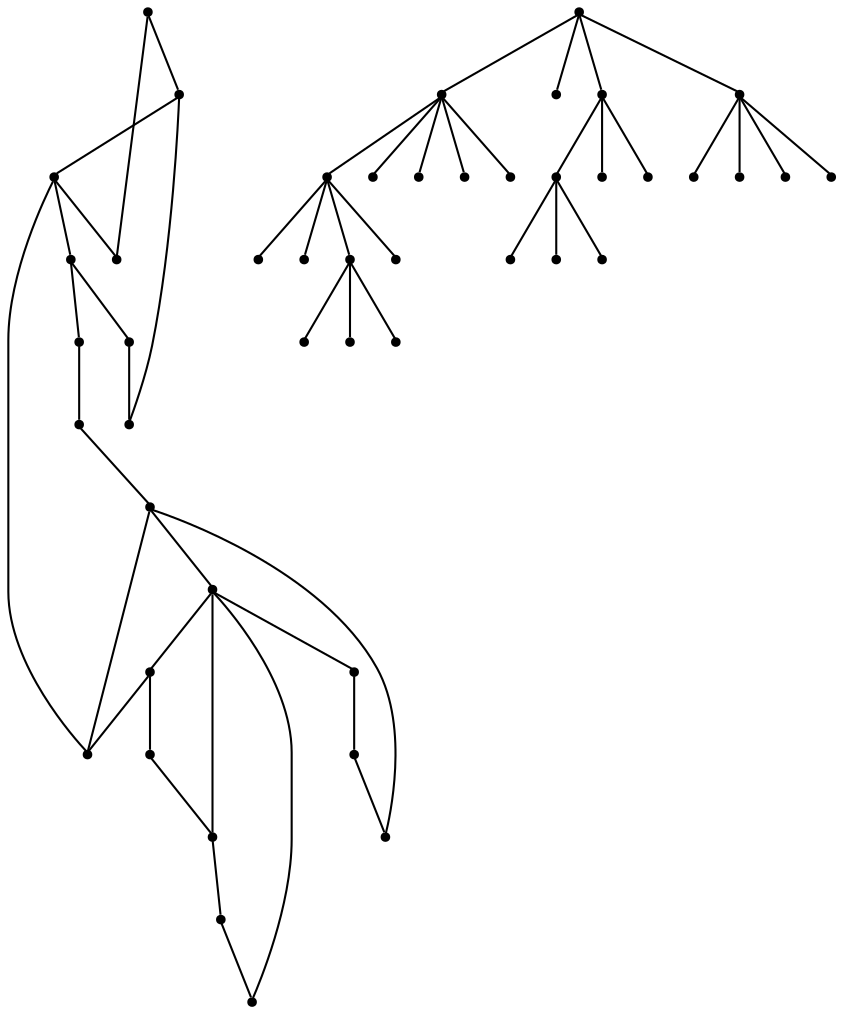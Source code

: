 graph {
  node [shape=point,comment="{\"directed\":false,\"doi\":\"10.1007/978-3-030-68766-3_33\",\"figure\":\"5 (2)\"}"]

  v0 [pos="716.2161881178077,537.5922048229336"]
  v1 [pos="659.0716299041569,492.16036330385236"]
  v2 [pos="769.2704849514589,526.67395296256"]
  v3 [pos="782.2715343774057,460.61835116191196"]
  v4 [pos="745.4062604967773,411.80695383821853"]
  v5 [pos="603.7711993921628,306.49262229776946"]
  v6 [pos="674.2031933679676,320.0258045081473"]
  v7 [pos="724.2861942078487,347.1808021483495"]
  v8 [pos="734.5419885678374,489.68502371700157"]
  v9 [pos="811.4417512729491,487.10133079435155"]
  v10 [pos="798.0250402576154,421.04165938484726"]
  v11 [pos="665.8977193671915,540.7759107013359"]
  v12 [pos="744.4519255239671,560.0788285584764"]
  v13 [pos="671.5778183664743,405.04351826958424"]
  v14 [pos="592.8152329649025,528.5449556342486"]
  v15 [pos="773.7649143143467,375.62253539344204"]
  v16 [pos="658.3590580954342,287.8677791709472"]
  v17 [pos="702.0264009143118,310.0764215968578"]
  v18 [pos="703.5245758294832,576.8562997697229"]
  v19 [pos="626.4956014596095,515.9973341280297"]
  v20 [pos="604.8963328549095,586.2451417517844"]
  v21 [pos="633.5217400847216,545.9140422587539"]
  v22 [pos="663.1681229490912,582.3235649176223"]
  v23 [pos="396.40479886177775,342.6800691038238"]
  v24 [pos="567.2736732281857,510.8714074229533"]
  v25 [pos="520.5912617385053,399.89698916967274"]
  v26 [pos="516.2113869101003,537.2920711697807"]
  v27 [pos="394.0461136841094,458.84730825775637"]
  v28 [pos="515.5821159285618,254.57229020995374"]
  v29 [pos="398.98855524388784,269.76843223615083"]
  v30 [pos="533.8725294241425,171.04555554788305"]
  v31 [pos="445.0542306188685,201.33441430645257"]
  v32 [pos="614.6020874018112,227.1965242377513"]
  v33 [pos="346.92611054948867,401.00951849076654"]
  v34 [pos="355.7441707853277,502.6619889575612"]
  v35 [pos="476.8634463343968,486.11368759503574"]
  v36 [pos="560.6934801763889,228.87496764351624"]
  v37 [pos="502.7300700623854,220.24866862090585"]
  v38 [pos="439.97008227025026,262.7641425902433"]
  v39 [pos="341.40437850448234,362.3372972820169"]
  v40 [pos="290.82131834782496,484.963514392021"]
  v41 [pos="443.79568865579154,531.9288353982706"]
  v42 [pos="356.5109517201379,330.7408541216233"]
  v43 [pos="317.67976242085655,375.01412886942364"]
  v44 [pos="319.0008117985305,410.4901810226486"]
  v45 [pos="321.0136395723399,317.229474522755"]
  v46 [pos="384.081999396101,321.256121980885"]

  v0 -- v1 [id="-1",pos="716.2161881178077,537.5922048229336 698.5263652076192,531.7129271085189 678.4145009975948,517.9455135013923 659.0716299041569,492.16036330385236"]
  v25 -- v28 [id="-2",pos="520.5912617385053,399.89698916967274 515.5821159285618,254.57229020995374 515.5821159285618,254.57229020995374 515.5821159285618,254.57229020995374"]
  v39 -- v46 [id="-3",pos="341.40437850448234,362.3372972820169 356.29843127963926,358.08239404746763 370.9382655093922,343.1801858796813 384.081999396101,321.256121980885"]
  v39 -- v45 [id="-4",pos="341.40437850448234,362.3372972820169 331.2027535278201,354.6859875186848 324.40585114850893,339.0003478522395 321.0136395723399,317.229474522755"]
  v39 -- v44 [id="-5",pos="341.40437850448234,362.3372972820169 338.5206040191214,376.6475681241252 329.631674491758,393.90010258170753 319.0008117985305,410.4901810226486"]
  v33 -- v43 [id="-6",pos="346.92611054948867,401.00951849076654 332.83520022650777,392.18090153306923 323.95063344831254,382.980852440415 317.67976242085655,375.01412886942364"]
  v43 -- v42 [id="-7",pos="317.67976242085655,375.01412886942364 301.49621202854934,347.7885581073808 317.9272453690128,327.5475117804967 356.5109517201379,330.7408541216233"]
  v42 -- v23 [id="-8",pos="356.5109517201379,330.7408541216233 367.7919070963074,331.95369852619643 381.140456849627,335.04291002470393 396.40479886177775,342.6800691038238"]
  v27 -- v41 [id="-9",pos="394.0461136841094,458.84730825775637 401.5264564282854,485.9219708653205 417.9957612294159,510.49639932560814 443.79568865579154,531.9288353982706"]
  v27 -- v40 [id="-10",pos="394.0461136841094,458.84730825775637 370.9382655093922,459.255540896155 335.64100252367183,467.09834483246806 290.82131834782496,484.963514392021"]
  v27 -- v39 [id="-11",pos="394.0461136841094,458.84730825775637 386.36573767496014,414.5489481866152 368.3253856319765,381.6107740625876 341.40437850448234,362.3372972820169"]
  v23 -- v38 [id="-12",pos="396.40479886177775,342.6800691038238 409.47056579944854,307.6762863726914 424.53213363314046,282.2908513482645 439.97008227025026,262.7641425902433"]
  v38 -- v37 [id="-13",pos="439.97008227025026,262.7641425902433 460.5376676901625,239.23238962490223 482.00316914971927,225.1663182535783 502.7300700623854,220.24866862090585"]
  v37 -- v36 [id="-14",pos="502.7300700623854,220.24866862090585 523.9760435365365,213.70690851409847 544.4178107947031,216.9550520248282 560.6934801763889,228.87496764351624"]
  v36 -- v5 [id="-15",pos="560.6934801763889,228.87496764351624 583.5434003096141,241.67315449570071 599.7475583471078,268.44620340911683 603.7711993921628,306.49262229776946"]
  v23 -- v35 [id="-16",pos="396.40479886177775,342.6800691038238 406.4147524503941,391.04959592841567 432.5647261676445,437.84399336270025 476.8634463343968,486.11368759503574"]
  v35 -- v24 [id="-17",pos="476.8634463343968,486.11368759503574 499.2920589283695,496.3110781929162 529.4677199874476,504.57896549179856 567.2736732281857,510.8714074229533"]
  v35 -- v34 [id="-18",pos="476.8634463343968,486.11368759503574 433.7948301229069,508.03892084323184 385.73561279127637,514.5711457998989 355.7441707853277,502.6619889575612"]
  v34 -- v33 [id="-19",pos="355.7441707853277,502.6619889575612 322.72698287951584,490.80410395521676 310.76923000919305,457.48377211236317 346.92611054948867,401.00951849076654"]
  v33 -- v23 [id="-20",pos="346.92611054948867,401.00951849076654 357.7694667502163,383.6885433143776 373.71288340438065,363.79592898447333 396.40479886177775,342.6800691038238"]
  v28 -- v32 [id="-21",pos="515.5821159285618,254.57229020995374 555.1551197601547,267.0814252980432 589.8439369711326,258.25933993686124 614.6020874018112,227.1965242377513"]
  v28 -- v31 [id="-22",pos="515.5821159285618,254.57229020995374 493.31608302153825,245.14076502562966 470.36244470829064,227.44648724422257 445.0542306188685,201.33441430645257"]
  v28 -- v30 [id="-23",pos="515.5821159285618,254.57229020995374 524.8460819949552,229.34260703307132 531.0929127669706,201.9093737326832 533.8725294241425,171.04555554788305"]
  v28 -- v29 [id="-24",pos="515.5821159285618,254.57229020995374 476.94266955429623,315.28012393212754 403.18926175687676,292.48510015044246 398.98855524388784,269.76843223615083"]
  v25 -- v27 [id="-25",pos="520.5912617385053,399.89698916967274 478.734622959232,409.3731369792298 436.4903889284334,429.7094493415005 394.0461136841094,458.84730825775637"]
  v25 -- v26 [id="-26",pos="520.5912617385053,399.89698916967274 529.2426487830058,433.2849822475994 527.2339860505557,478.65832313937113 516.2113869101003,537.2920711697807"]
  v25 -- v13 [id="-27",pos="520.5912617385053,399.89698916967274 579.0839500472173,398.19646495648044 628.7043451483461,399.76335974761747 671.5778183664743,405.04351826958424"]
  v24 -- v1 [id="-28",pos="567.2736732281857,510.8714074229533 605.1754117413963,506.3448787446132 635.29698407076,499.98653612350716 659.0716299041569,492.16036330385236"]
  v1 -- v4 [id="-29",pos="659.0716299041569,492.16036330385236 716.9484441661049,472.6034341603486 738.243273037134,443.5679296031151 745.4062604967773,411.80695383821853"]
  v24 -- v5 [id="-30",pos="567.2736732281857,510.8714074229533 579.9757776054304,450.71689743305126 592.0443505771508,383.44451437818566 603.7711993921628,306.49262229776946"]
  v5 -- v23 [id="-31",pos="603.7711993921628,306.49262229776946 552.2629913464185,305.66637247311655 482.3060346450259,316.61381105950653 396.40479886177775,342.6800691038238"]
  v22 -- v21 [id="-32",pos="663.1681229490912,582.3235649176223 648.6115250392237,588.5889938248655 640.8027467579859,583.4923481672464 636.3888782503024,575.581049682015 632.4461745852036,568.5142543121226 631.2132527912879,559.1996732120913 633.5217400847216,545.9140422587539"]
  v22 -- v0 [id="-33",pos="663.1681229490912,582.3235649176223 675.2427701651106,577.2097604450018 692.0666661352562,564.1087213505327 716.2161881178077,537.5922048229336"]
  v1 -- v21 [id="-34",pos="659.0716299041569,492.16036330385236 645.2287779521798,514.1649873850544 637.3577341342273,532.2466592338994 633.5217400847216,545.9140422587539"]
  v11 -- v20 [id="-35",pos="665.8977193671915,540.7759107013359 658.196589688216,556.8491170237063 637.5433259736078,572.00968176623 604.8963328549095,586.2451417517844"]
  v11 -- v19 [id="-36",pos="665.8977193671915,540.7759107013359 655.5836780165914,532.5371783346507 642.5107895757503,524.4318210394672 626.4956014596095,515.9973341280297"]
  v11 -- v18 [id="-37",pos="665.8977193671915,540.7759107013359 680.9418487566676,545.3474167873783 692.968771314796,557.8951018812356 703.5245758294832,576.8562997697229"]
  v13 -- v17 [id="-38",pos="671.5778183664743,405.04351826958424 692.18529842034,377.76445319844805 702.903698519081,345.3471890080282 702.0264009143118,310.0764215968578"]
  v13 -- v16 [id="-39",pos="671.5778183664743,405.04351826958424 653.4916190743304,362.33717010674013 649.3118252022118,323.1189218472227 658.3590580954342,287.8677791709472"]
  v13 -- v8 [id="-40",pos="671.5778183664743,405.04351826958424 679.8999525326874,425.6047719026236 701.3366891417515,454.1006500217966 734.5419885678374,489.68502371700157"]
  v13 -- v15 [id="-41",pos="671.5778183664743,405.04351826958424 707.0876892267676,387.43254029445467 740.813841382217,378.547884697107 773.7649143143467,375.62253539344204"]
  v13 -- v14 [id="-42",pos="671.5778183664743,405.04351826958424 634.405301148634,452.2753986559222 607.7385443607527,493.3189300751332 592.8152329649025,528.5449556342486"]
  v8 -- v12 [id="-43",pos="734.5419885678374,489.68502371700157 742.3766539239783,510.05055459910784 745.2521221722776,534.1041049196069 744.4519255239671,560.0788285584764"]
  v8 -- v11 [id="-44",pos="734.5419885678374,489.68502371700157 708.658704674412,499.59067422999533 685.6508890292858,516.8432086875777 665.8977193671915,540.7759107013359"]
  v8 -- v10 [id="-45",pos="734.5419885678374,489.68502371700157 743.4226198066912,461.9434857519288 764.3426369335422,438.4192071394844 798.0250402576154,421.04165938484726"]
  v8 -- v9 [id="-46",pos="734.5419885678374,489.68502371700157 753.8826601643256,491.22696036007454 778.9782743277269,490.96443879502334 811.4417512729491,487.10133079435155"]
  v4 -- v7 [id="-47",pos="745.4062604967773,411.80695383821853 749.3846138992889,390.0245222724593 746.4487726599492,366.5763740071635 724.2861942078487,347.1808021483495"]
  v7 -- v6 [id="-48",pos="724.2861942078487,347.1808021483495 713.2882042911688,336.9769082424285 697.0405111426546,327.9615660331333 674.2031933679676,320.0258045081473"]
  v6 -- v5 [id="-49",pos="674.2031933679676,320.0258045081473 655.546352689773,314.6427214529132 632.4333723901607,309.78444890207027 603.7711993921628,306.49262229776946"]
  v4 -- v3 [id="-51",pos="745.4062604967773,411.80695383821853 765.6324161771599,430.1930592784181 775.9255976779483,446.3746615720447 782.2715343774057,460.61835116191196"]
  v3 -- v2 [id="-52",pos="782.2715343774057,460.61835116191196 792.1287163531126,489.8623179576827 784.1156541446402,512.7451391544955 769.2704849514589,526.67395296256"]
  v2 -- v0 [id="-53",pos="769.2704849514589,526.67395296256 755.5028751139787,537.9935357087795 737.4992906248449,543.365598412292 716.2161881178077,537.5922048229336"]
}